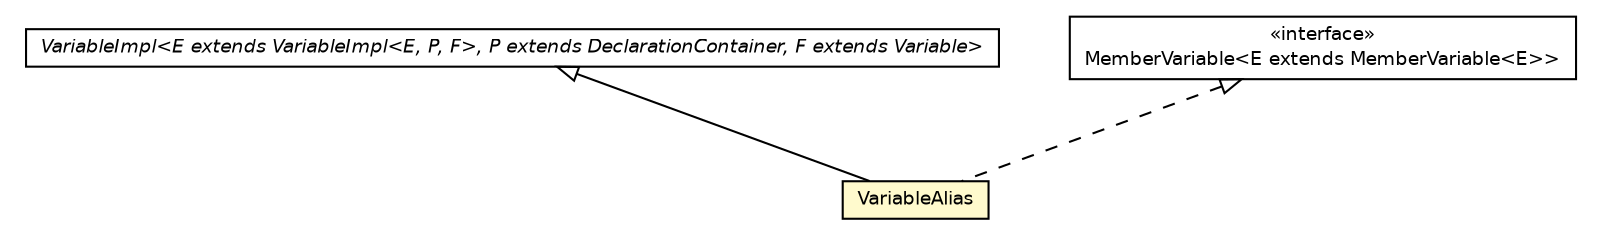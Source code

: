 #!/usr/local/bin/dot
#
# Class diagram 
# Generated by UMLGraph version 5.2 (http://www.umlgraph.org/)
#

digraph G {
	edge [fontname="Helvetica",fontsize=10,labelfontname="Helvetica",labelfontsize=10];
	node [fontname="Helvetica",fontsize=10,shape=plaintext];
	nodesep=0.25;
	ranksep=0.5;
	// chameleon.core.variable.VariableImpl<E extends chameleon.core.variable.VariableImpl<E, P, F>, P extends chameleon.core.declaration.DeclarationContainer, F extends chameleon.core.variable.Variable>
	c31061 [label=<<table title="chameleon.core.variable.VariableImpl" border="0" cellborder="1" cellspacing="0" cellpadding="2" port="p" href="./VariableImpl.html">
		<tr><td><table border="0" cellspacing="0" cellpadding="1">
<tr><td align="center" balign="center"><font face="Helvetica-Oblique"> VariableImpl&lt;E extends VariableImpl&lt;E, P, F&gt;, P extends DeclarationContainer, F extends Variable&gt; </font></td></tr>
		</table></td></tr>
		</table>>, fontname="Helvetica", fontcolor="black", fontsize=9.0];
	// chameleon.core.variable.VariableAlias
	c31063 [label=<<table title="chameleon.core.variable.VariableAlias" border="0" cellborder="1" cellspacing="0" cellpadding="2" port="p" bgcolor="lemonChiffon" href="./VariableAlias.html">
		<tr><td><table border="0" cellspacing="0" cellpadding="1">
<tr><td align="center" balign="center"> VariableAlias </td></tr>
		</table></td></tr>
		</table>>, fontname="Helvetica", fontcolor="black", fontsize=9.0];
	// chameleon.core.variable.MemberVariable<E extends chameleon.core.variable.MemberVariable<E>>
	c31067 [label=<<table title="chameleon.core.variable.MemberVariable" border="0" cellborder="1" cellspacing="0" cellpadding="2" port="p" href="./MemberVariable.html">
		<tr><td><table border="0" cellspacing="0" cellpadding="1">
<tr><td align="center" balign="center"> &#171;interface&#187; </td></tr>
<tr><td align="center" balign="center"> MemberVariable&lt;E extends MemberVariable&lt;E&gt;&gt; </td></tr>
		</table></td></tr>
		</table>>, fontname="Helvetica", fontcolor="black", fontsize=9.0];
	//chameleon.core.variable.VariableAlias extends chameleon.core.variable.VariableImpl<chameleon.core.variable.VariableAlias, chameleon.core.declaration.DeclarationContainer, chameleon.core.variable.MemberVariable>
	c31061:p -> c31063:p [dir=back,arrowtail=empty];
	//chameleon.core.variable.VariableAlias implements chameleon.core.variable.MemberVariable<E extends chameleon.core.variable.MemberVariable<E>>
	c31067:p -> c31063:p [dir=back,arrowtail=empty,style=dashed];
}


